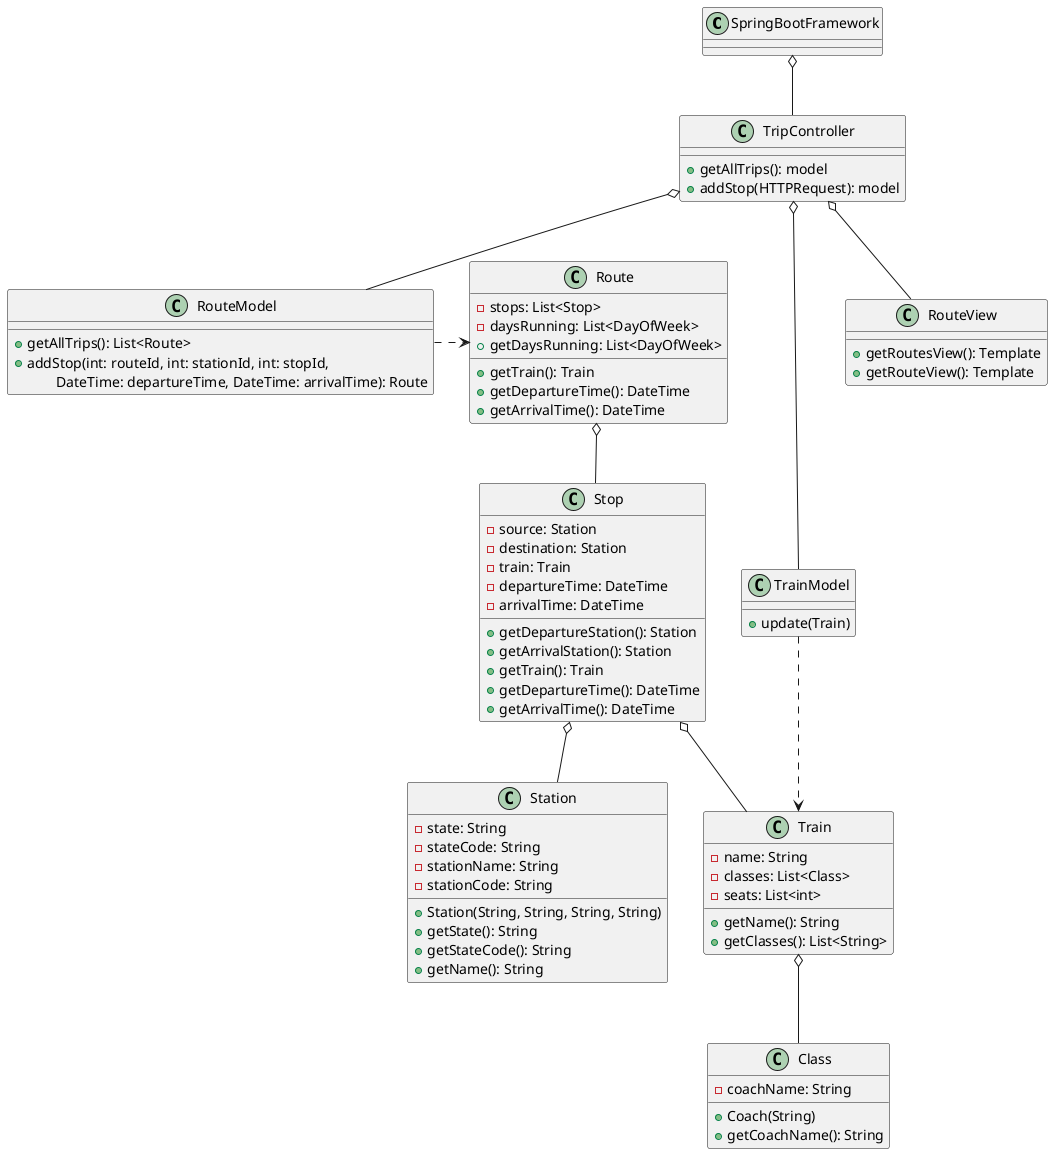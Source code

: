 @startuml
class SpringBootFramework {

}
SpringBootFramework o-- TripController

class TripController {
    +getAllTrips(): model
    +addStop(HTTPRequest): model
}
TripController o-- RouteModel
TripController o-- TrainModel
TripController o-- RouteView

class RouteModel {
    +getAllTrips(): List<Route>
    +addStop(int: routeId, int: stationId, int: stopId,
    \tDateTime: departureTime, DateTime: arrivalTime): Route
}
RouteModel .> Route

class TrainModel {
    +update(Train)
}
TrainModel .> Train

class RouteView {
    +getRoutesView(): Template
    +getRouteView(): Template
}

class Route {
    -stops: List<Stop>
    -daysRunning: List<DayOfWeek>
    +getTrain(): Train
    +getDaysRunning: List<DayOfWeek>
    +getDepartureTime(): DateTime
    +getArrivalTime(): DateTime
}
Route o-- Stop

class Stop {
    -source: Station
    -destination: Station
    -train: Train
    -departureTime: DateTime
    -arrivalTime: DateTime
    +getDepartureStation(): Station
    +getArrivalStation(): Station
    +getTrain(): Train
    +getDepartureTime(): DateTime
    +getArrivalTime(): DateTime
}
Stop o-- Station
Stop o-- Train

class Station {
    -state: String
    -stateCode: String
    -stationName: String
    -stationCode: String
    +Station(String, String, String, String)
    +getState(): String
    +getStateCode(): String
    +getName(): String
}

class Train {
    -name: String
    -classes: List<Class>
    -seats: List<int>
    +getName(): String
    +getClasses(): List<String>
}
Train o-- Class

class Class {
    -coachName: String
    +Coach(String)
    +getCoachName(): String
}
@enduml